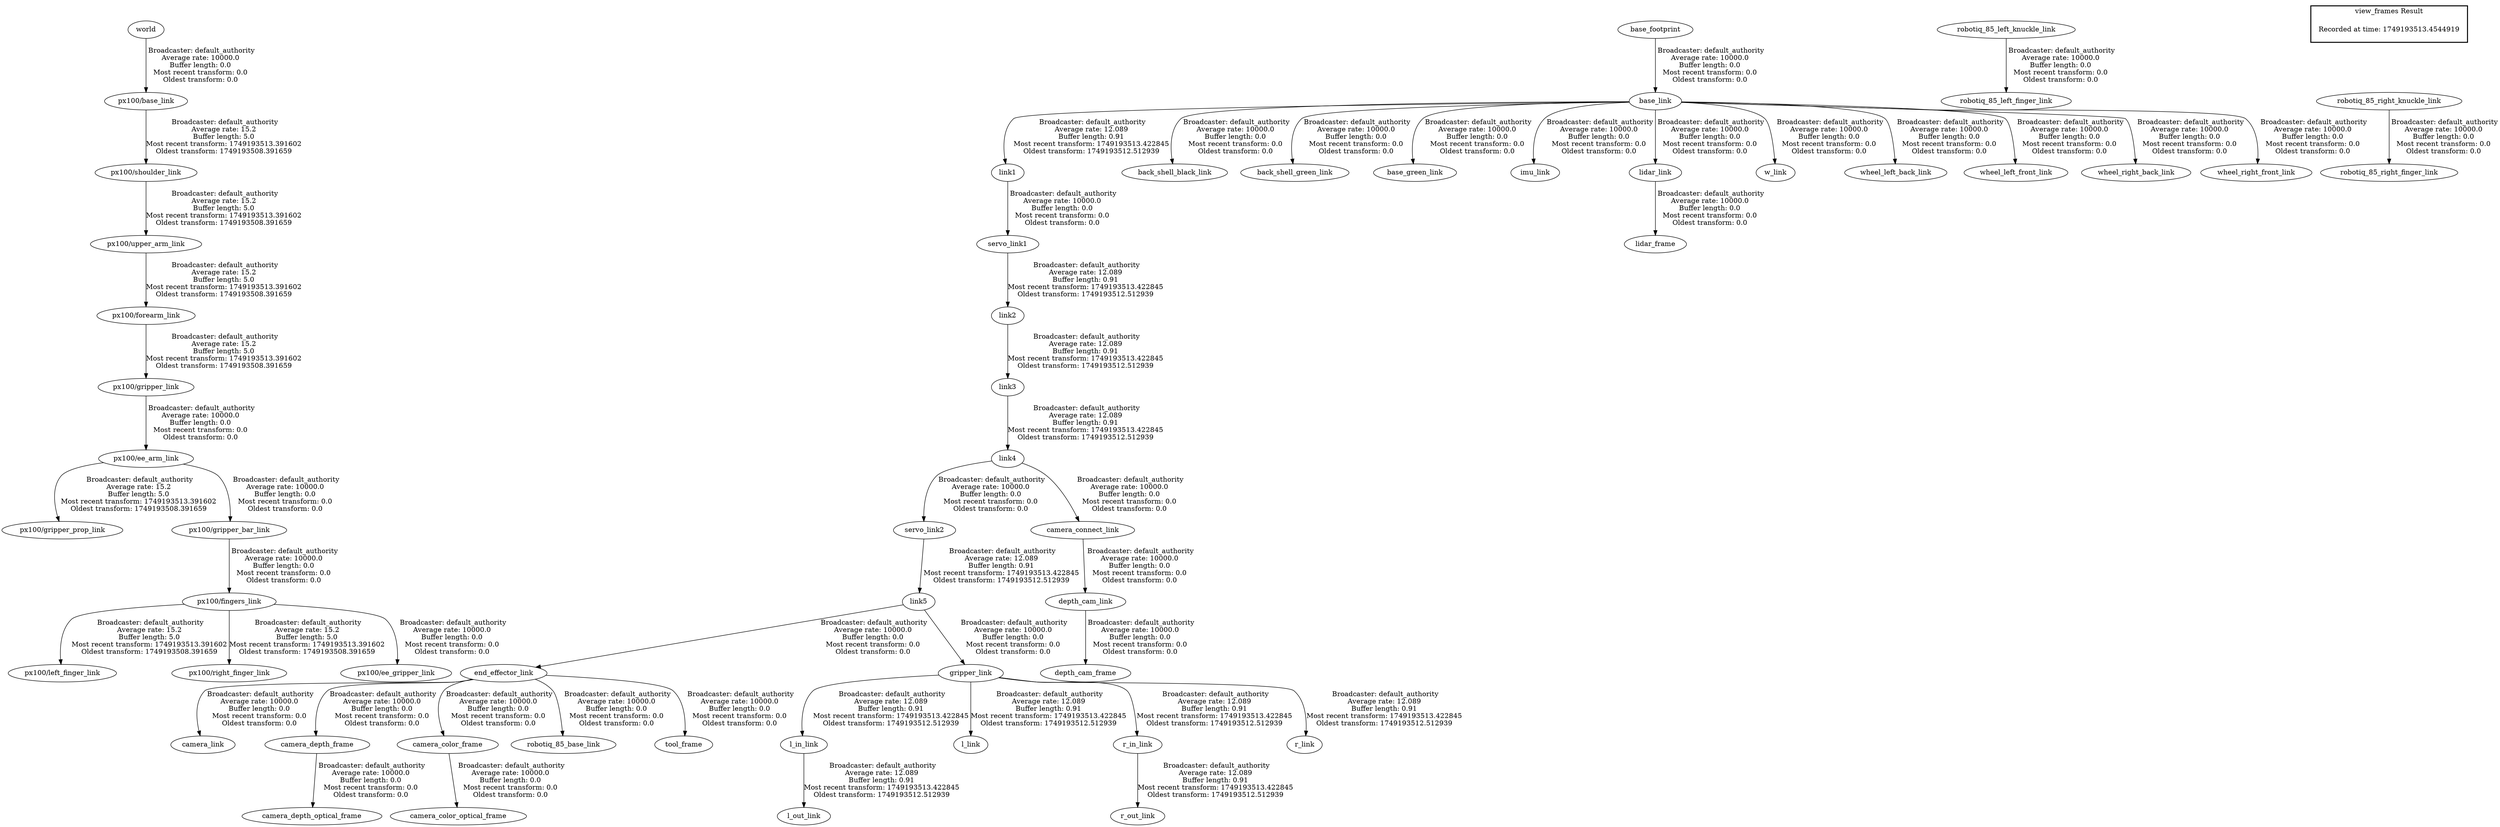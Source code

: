 digraph G {
"px100/upper_arm_link" -> "px100/forearm_link"[label=" Broadcaster: default_authority\nAverage rate: 15.2\nBuffer length: 5.0\nMost recent transform: 1749193513.391602\nOldest transform: 1749193508.391659\n"];
"px100/shoulder_link" -> "px100/upper_arm_link"[label=" Broadcaster: default_authority\nAverage rate: 15.2\nBuffer length: 5.0\nMost recent transform: 1749193513.391602\nOldest transform: 1749193508.391659\n"];
"px100/ee_arm_link" -> "px100/gripper_prop_link"[label=" Broadcaster: default_authority\nAverage rate: 15.2\nBuffer length: 5.0\nMost recent transform: 1749193513.391602\nOldest transform: 1749193508.391659\n"];
"px100/gripper_link" -> "px100/ee_arm_link"[label=" Broadcaster: default_authority\nAverage rate: 10000.0\nBuffer length: 0.0\nMost recent transform: 0.0\nOldest transform: 0.0\n"];
"px100/fingers_link" -> "px100/left_finger_link"[label=" Broadcaster: default_authority\nAverage rate: 15.2\nBuffer length: 5.0\nMost recent transform: 1749193513.391602\nOldest transform: 1749193508.391659\n"];
"px100/gripper_bar_link" -> "px100/fingers_link"[label=" Broadcaster: default_authority\nAverage rate: 10000.0\nBuffer length: 0.0\nMost recent transform: 0.0\nOldest transform: 0.0\n"];
"px100/fingers_link" -> "px100/right_finger_link"[label=" Broadcaster: default_authority\nAverage rate: 15.2\nBuffer length: 5.0\nMost recent transform: 1749193513.391602\nOldest transform: 1749193508.391659\n"];
"px100/base_link" -> "px100/shoulder_link"[label=" Broadcaster: default_authority\nAverage rate: 15.2\nBuffer length: 5.0\nMost recent transform: 1749193513.391602\nOldest transform: 1749193508.391659\n"];
"world" -> "px100/base_link"[label=" Broadcaster: default_authority\nAverage rate: 10000.0\nBuffer length: 0.0\nMost recent transform: 0.0\nOldest transform: 0.0\n"];
"px100/forearm_link" -> "px100/gripper_link"[label=" Broadcaster: default_authority\nAverage rate: 15.2\nBuffer length: 5.0\nMost recent transform: 1749193513.391602\nOldest transform: 1749193508.391659\n"];
"end_effector_link" -> "camera_link"[label=" Broadcaster: default_authority\nAverage rate: 10000.0\nBuffer length: 0.0\nMost recent transform: 0.0\nOldest transform: 0.0\n"];
"base_footprint" -> "base_link"[label=" Broadcaster: default_authority\nAverage rate: 10000.0\nBuffer length: 0.0\nMost recent transform: 0.0\nOldest transform: 0.0\n"];
"px100/ee_arm_link" -> "px100/gripper_bar_link"[label=" Broadcaster: default_authority\nAverage rate: 10000.0\nBuffer length: 0.0\nMost recent transform: 0.0\nOldest transform: 0.0\n"];
"px100/fingers_link" -> "px100/ee_gripper_link"[label=" Broadcaster: default_authority\nAverage rate: 10000.0\nBuffer length: 0.0\nMost recent transform: 0.0\nOldest transform: 0.0\n"];
"end_effector_link" -> "camera_depth_frame"[label=" Broadcaster: default_authority\nAverage rate: 10000.0\nBuffer length: 0.0\nMost recent transform: 0.0\nOldest transform: 0.0\n"];
"camera_depth_frame" -> "camera_depth_optical_frame"[label=" Broadcaster: default_authority\nAverage rate: 10000.0\nBuffer length: 0.0\nMost recent transform: 0.0\nOldest transform: 0.0\n"];
"end_effector_link" -> "camera_color_frame"[label=" Broadcaster: default_authority\nAverage rate: 10000.0\nBuffer length: 0.0\nMost recent transform: 0.0\nOldest transform: 0.0\n"];
"camera_color_frame" -> "camera_color_optical_frame"[label=" Broadcaster: default_authority\nAverage rate: 10000.0\nBuffer length: 0.0\nMost recent transform: 0.0\nOldest transform: 0.0\n"];
"link5" -> "end_effector_link"[label=" Broadcaster: default_authority\nAverage rate: 10000.0\nBuffer length: 0.0\nMost recent transform: 0.0\nOldest transform: 0.0\n"];
"end_effector_link" -> "robotiq_85_base_link"[label=" Broadcaster: default_authority\nAverage rate: 10000.0\nBuffer length: 0.0\nMost recent transform: 0.0\nOldest transform: 0.0\n"];
"robotiq_85_left_knuckle_link" -> "robotiq_85_left_finger_link"[label=" Broadcaster: default_authority\nAverage rate: 10000.0\nBuffer length: 0.0\nMost recent transform: 0.0\nOldest transform: 0.0\n"];
"robotiq_85_right_knuckle_link" -> "robotiq_85_right_finger_link"[label=" Broadcaster: default_authority\nAverage rate: 10000.0\nBuffer length: 0.0\nMost recent transform: 0.0\nOldest transform: 0.0\n"];
"end_effector_link" -> "tool_frame"[label=" Broadcaster: default_authority\nAverage rate: 10000.0\nBuffer length: 0.0\nMost recent transform: 0.0\nOldest transform: 0.0\n"];
"base_link" -> "link1"[label=" Broadcaster: default_authority\nAverage rate: 12.089\nBuffer length: 0.91\nMost recent transform: 1749193513.422845\nOldest transform: 1749193512.512939\n"];
"servo_link1" -> "link2"[label=" Broadcaster: default_authority\nAverage rate: 12.089\nBuffer length: 0.91\nMost recent transform: 1749193513.422845\nOldest transform: 1749193512.512939\n"];
"link1" -> "servo_link1"[label=" Broadcaster: default_authority\nAverage rate: 10000.0\nBuffer length: 0.0\nMost recent transform: 0.0\nOldest transform: 0.0\n"];
"link2" -> "link3"[label=" Broadcaster: default_authority\nAverage rate: 12.089\nBuffer length: 0.91\nMost recent transform: 1749193513.422845\nOldest transform: 1749193512.512939\n"];
"link3" -> "link4"[label=" Broadcaster: default_authority\nAverage rate: 12.089\nBuffer length: 0.91\nMost recent transform: 1749193513.422845\nOldest transform: 1749193512.512939\n"];
"servo_link2" -> "link5"[label=" Broadcaster: default_authority\nAverage rate: 12.089\nBuffer length: 0.91\nMost recent transform: 1749193513.422845\nOldest transform: 1749193512.512939\n"];
"link4" -> "servo_link2"[label=" Broadcaster: default_authority\nAverage rate: 10000.0\nBuffer length: 0.0\nMost recent transform: 0.0\nOldest transform: 0.0\n"];
"gripper_link" -> "l_in_link"[label=" Broadcaster: default_authority\nAverage rate: 12.089\nBuffer length: 0.91\nMost recent transform: 1749193513.422845\nOldest transform: 1749193512.512939\n"];
"link5" -> "gripper_link"[label=" Broadcaster: default_authority\nAverage rate: 10000.0\nBuffer length: 0.0\nMost recent transform: 0.0\nOldest transform: 0.0\n"];
"gripper_link" -> "l_link"[label=" Broadcaster: default_authority\nAverage rate: 12.089\nBuffer length: 0.91\nMost recent transform: 1749193513.422845\nOldest transform: 1749193512.512939\n"];
"l_in_link" -> "l_out_link"[label=" Broadcaster: default_authority\nAverage rate: 12.089\nBuffer length: 0.91\nMost recent transform: 1749193513.422845\nOldest transform: 1749193512.512939\n"];
"gripper_link" -> "r_in_link"[label=" Broadcaster: default_authority\nAverage rate: 12.089\nBuffer length: 0.91\nMost recent transform: 1749193513.422845\nOldest transform: 1749193512.512939\n"];
"gripper_link" -> "r_link"[label=" Broadcaster: default_authority\nAverage rate: 12.089\nBuffer length: 0.91\nMost recent transform: 1749193513.422845\nOldest transform: 1749193512.512939\n"];
"r_in_link" -> "r_out_link"[label=" Broadcaster: default_authority\nAverage rate: 12.089\nBuffer length: 0.91\nMost recent transform: 1749193513.422845\nOldest transform: 1749193512.512939\n"];
"base_link" -> "back_shell_black_link"[label=" Broadcaster: default_authority\nAverage rate: 10000.0\nBuffer length: 0.0\nMost recent transform: 0.0\nOldest transform: 0.0\n"];
"base_link" -> "back_shell_green_link"[label=" Broadcaster: default_authority\nAverage rate: 10000.0\nBuffer length: 0.0\nMost recent transform: 0.0\nOldest transform: 0.0\n"];
"base_link" -> "base_green_link"[label=" Broadcaster: default_authority\nAverage rate: 10000.0\nBuffer length: 0.0\nMost recent transform: 0.0\nOldest transform: 0.0\n"];
"link4" -> "camera_connect_link"[label=" Broadcaster: default_authority\nAverage rate: 10000.0\nBuffer length: 0.0\nMost recent transform: 0.0\nOldest transform: 0.0\n"];
"camera_connect_link" -> "depth_cam_link"[label=" Broadcaster: default_authority\nAverage rate: 10000.0\nBuffer length: 0.0\nMost recent transform: 0.0\nOldest transform: 0.0\n"];
"depth_cam_link" -> "depth_cam_frame"[label=" Broadcaster: default_authority\nAverage rate: 10000.0\nBuffer length: 0.0\nMost recent transform: 0.0\nOldest transform: 0.0\n"];
"base_link" -> "imu_link"[label=" Broadcaster: default_authority\nAverage rate: 10000.0\nBuffer length: 0.0\nMost recent transform: 0.0\nOldest transform: 0.0\n"];
"lidar_link" -> "lidar_frame"[label=" Broadcaster: default_authority\nAverage rate: 10000.0\nBuffer length: 0.0\nMost recent transform: 0.0\nOldest transform: 0.0\n"];
"base_link" -> "lidar_link"[label=" Broadcaster: default_authority\nAverage rate: 10000.0\nBuffer length: 0.0\nMost recent transform: 0.0\nOldest transform: 0.0\n"];
"base_link" -> "w_link"[label=" Broadcaster: default_authority\nAverage rate: 10000.0\nBuffer length: 0.0\nMost recent transform: 0.0\nOldest transform: 0.0\n"];
"base_link" -> "wheel_left_back_link"[label=" Broadcaster: default_authority\nAverage rate: 10000.0\nBuffer length: 0.0\nMost recent transform: 0.0\nOldest transform: 0.0\n"];
"base_link" -> "wheel_left_front_link"[label=" Broadcaster: default_authority\nAverage rate: 10000.0\nBuffer length: 0.0\nMost recent transform: 0.0\nOldest transform: 0.0\n"];
"base_link" -> "wheel_right_back_link"[label=" Broadcaster: default_authority\nAverage rate: 10000.0\nBuffer length: 0.0\nMost recent transform: 0.0\nOldest transform: 0.0\n"];
"base_link" -> "wheel_right_front_link"[label=" Broadcaster: default_authority\nAverage rate: 10000.0\nBuffer length: 0.0\nMost recent transform: 0.0\nOldest transform: 0.0\n"];
edge [style=invis];
 subgraph cluster_legend { style=bold; color=black; label ="view_frames Result";
"Recorded at time: 1749193513.4544919"[ shape=plaintext ] ;
}->"robotiq_85_right_knuckle_link";
}